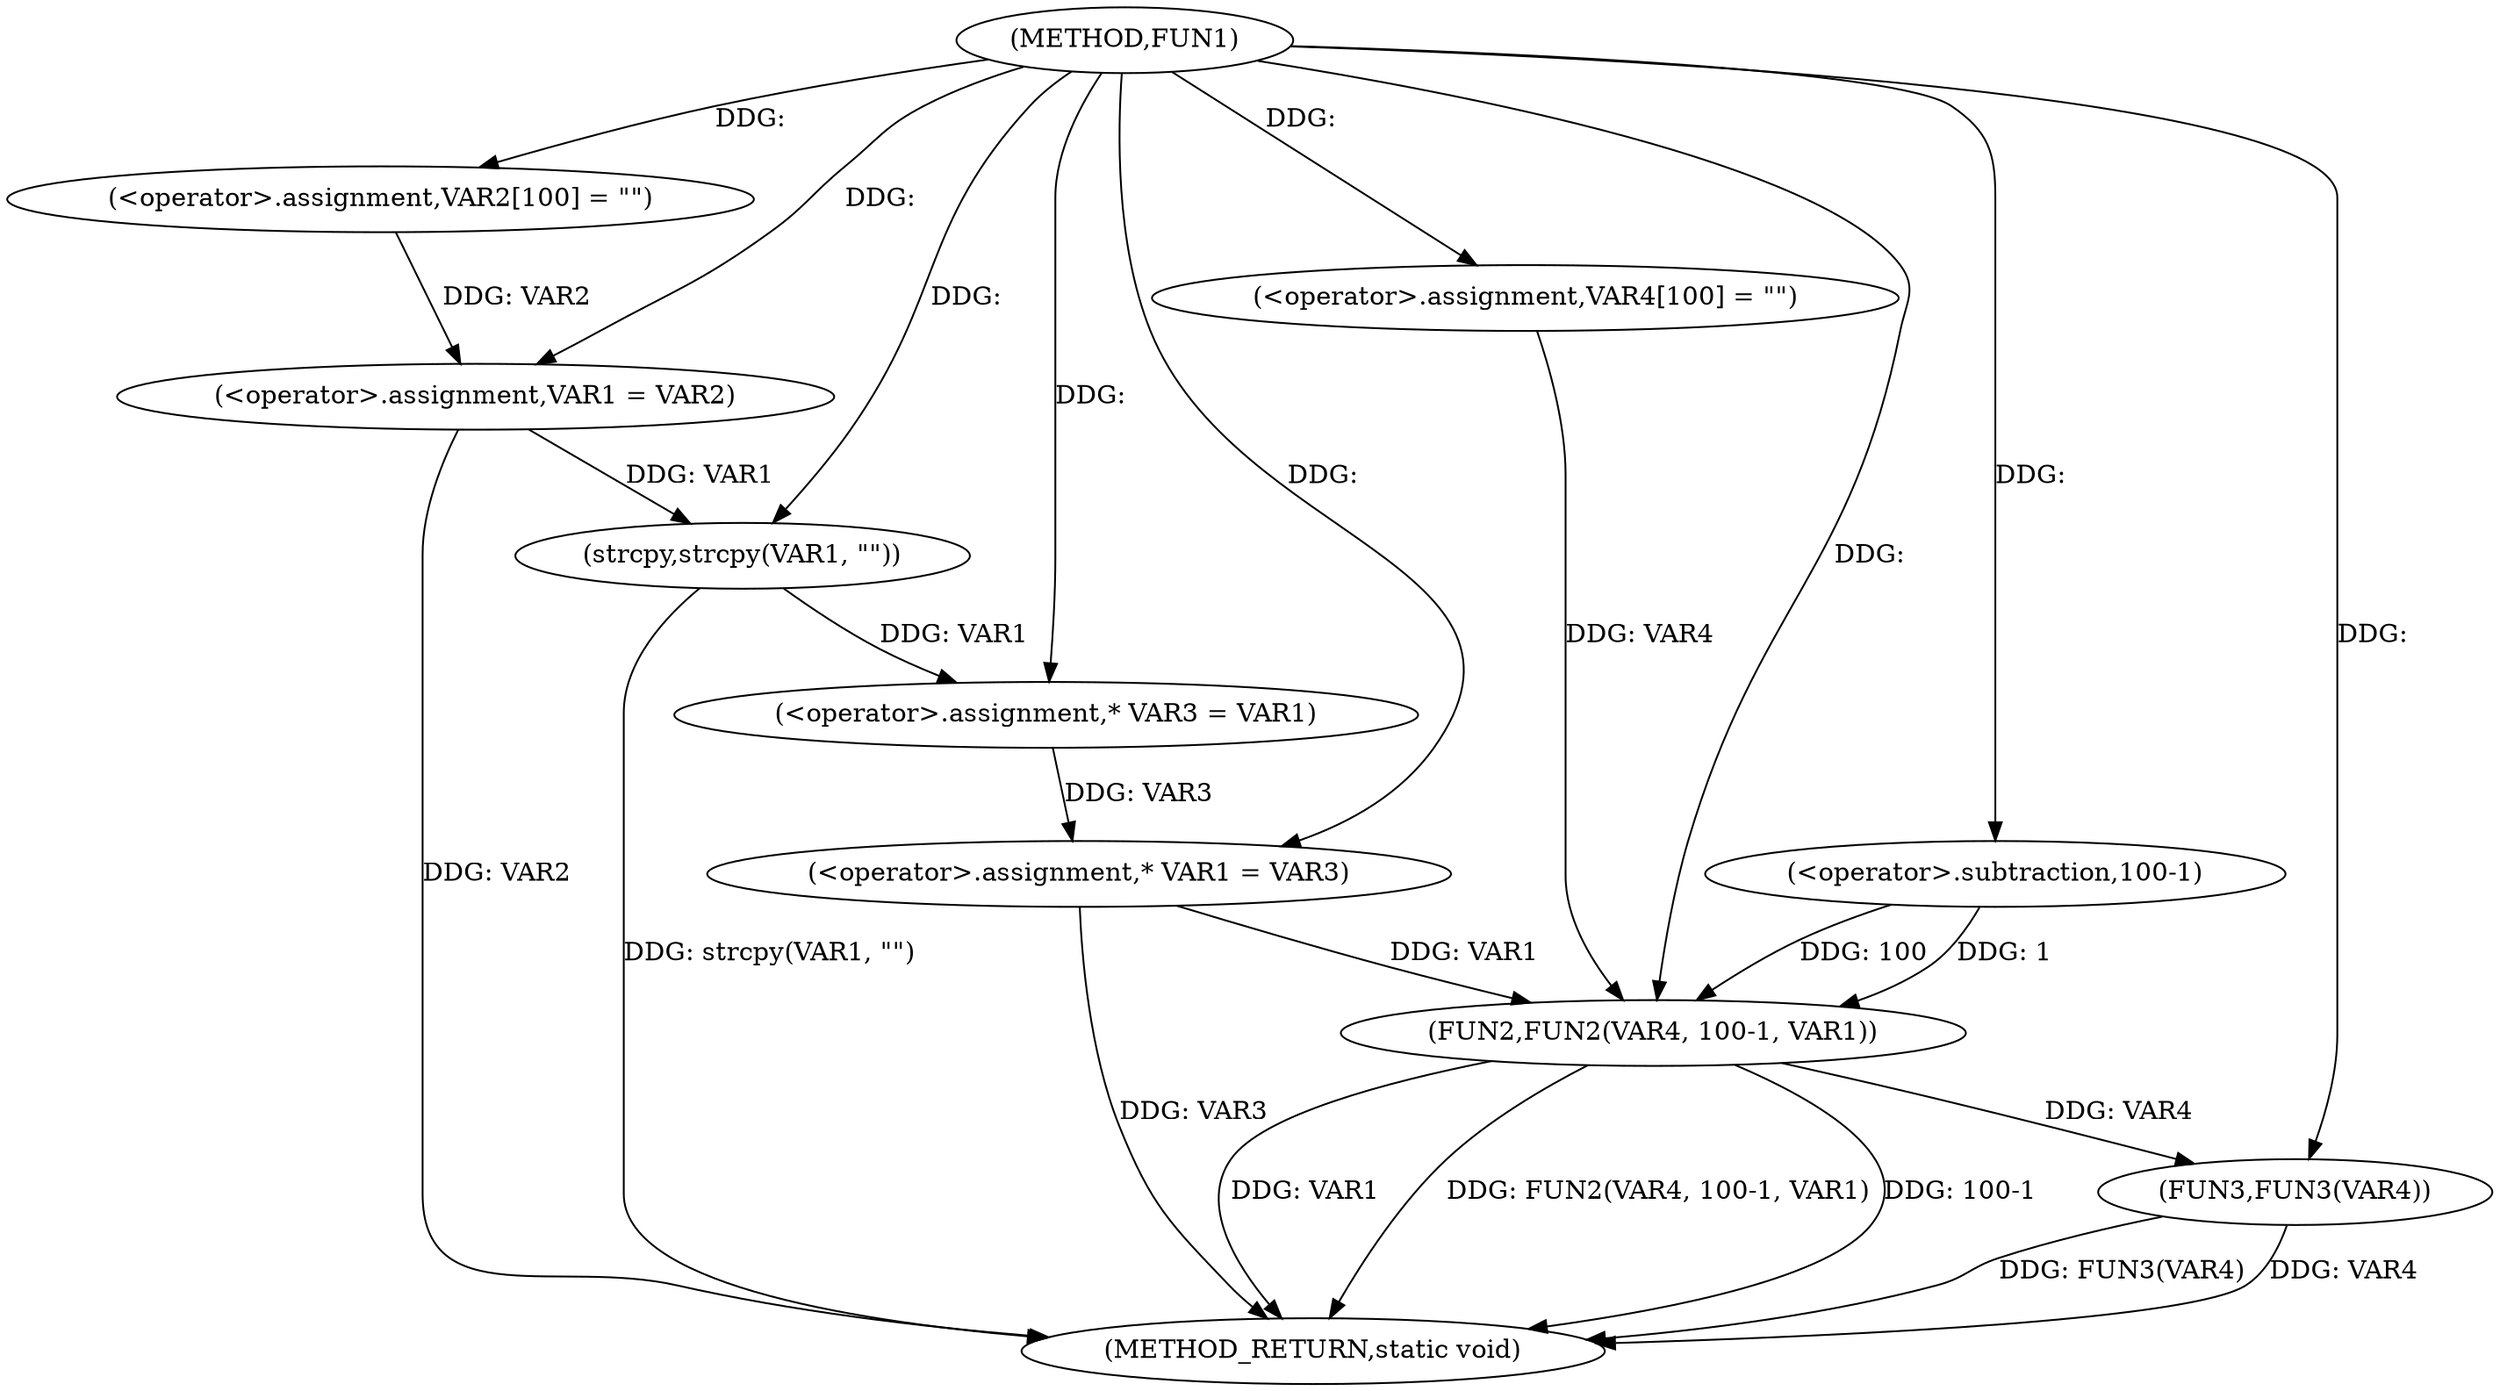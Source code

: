 digraph FUN1 {  
"1000100" [label = "(METHOD,FUN1)" ]
"1000135" [label = "(METHOD_RETURN,static void)" ]
"1000104" [label = "(<operator>.assignment,VAR2[100] = \"\")" ]
"1000107" [label = "(<operator>.assignment,VAR1 = VAR2)" ]
"1000110" [label = "(strcpy,strcpy(VAR1, \"\"))" ]
"1000115" [label = "(<operator>.assignment,* VAR3 = VAR1)" ]
"1000119" [label = "(<operator>.assignment,* VAR1 = VAR3)" ]
"1000124" [label = "(<operator>.assignment,VAR4[100] = \"\")" ]
"1000127" [label = "(FUN2,FUN2(VAR4, 100-1, VAR1))" ]
"1000129" [label = "(<operator>.subtraction,100-1)" ]
"1000133" [label = "(FUN3,FUN3(VAR4))" ]
  "1000127" -> "1000135"  [ label = "DDG: VAR1"] 
  "1000127" -> "1000135"  [ label = "DDG: FUN2(VAR4, 100-1, VAR1)"] 
  "1000133" -> "1000135"  [ label = "DDG: FUN3(VAR4)"] 
  "1000110" -> "1000135"  [ label = "DDG: strcpy(VAR1, \"\")"] 
  "1000107" -> "1000135"  [ label = "DDG: VAR2"] 
  "1000127" -> "1000135"  [ label = "DDG: 100-1"] 
  "1000133" -> "1000135"  [ label = "DDG: VAR4"] 
  "1000119" -> "1000135"  [ label = "DDG: VAR3"] 
  "1000100" -> "1000104"  [ label = "DDG: "] 
  "1000104" -> "1000107"  [ label = "DDG: VAR2"] 
  "1000100" -> "1000107"  [ label = "DDG: "] 
  "1000107" -> "1000110"  [ label = "DDG: VAR1"] 
  "1000100" -> "1000110"  [ label = "DDG: "] 
  "1000110" -> "1000115"  [ label = "DDG: VAR1"] 
  "1000100" -> "1000115"  [ label = "DDG: "] 
  "1000115" -> "1000119"  [ label = "DDG: VAR3"] 
  "1000100" -> "1000119"  [ label = "DDG: "] 
  "1000100" -> "1000124"  [ label = "DDG: "] 
  "1000124" -> "1000127"  [ label = "DDG: VAR4"] 
  "1000100" -> "1000127"  [ label = "DDG: "] 
  "1000129" -> "1000127"  [ label = "DDG: 100"] 
  "1000129" -> "1000127"  [ label = "DDG: 1"] 
  "1000100" -> "1000129"  [ label = "DDG: "] 
  "1000119" -> "1000127"  [ label = "DDG: VAR1"] 
  "1000127" -> "1000133"  [ label = "DDG: VAR4"] 
  "1000100" -> "1000133"  [ label = "DDG: "] 
}
